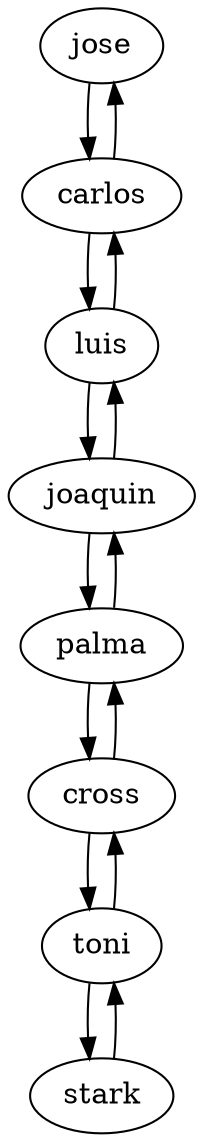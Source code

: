 digraph G {
jose->carlos; 
stark->toni; 
carlos->luis; 
toni->cross; 
luis->joaquin; 
cross->palma; 
joaquin->palma; 
palma->joaquin; 
palma->cross; 
joaquin->luis; 
cross->toni; 
luis->carlos; 
toni->stark; 
carlos->jose; 

 }